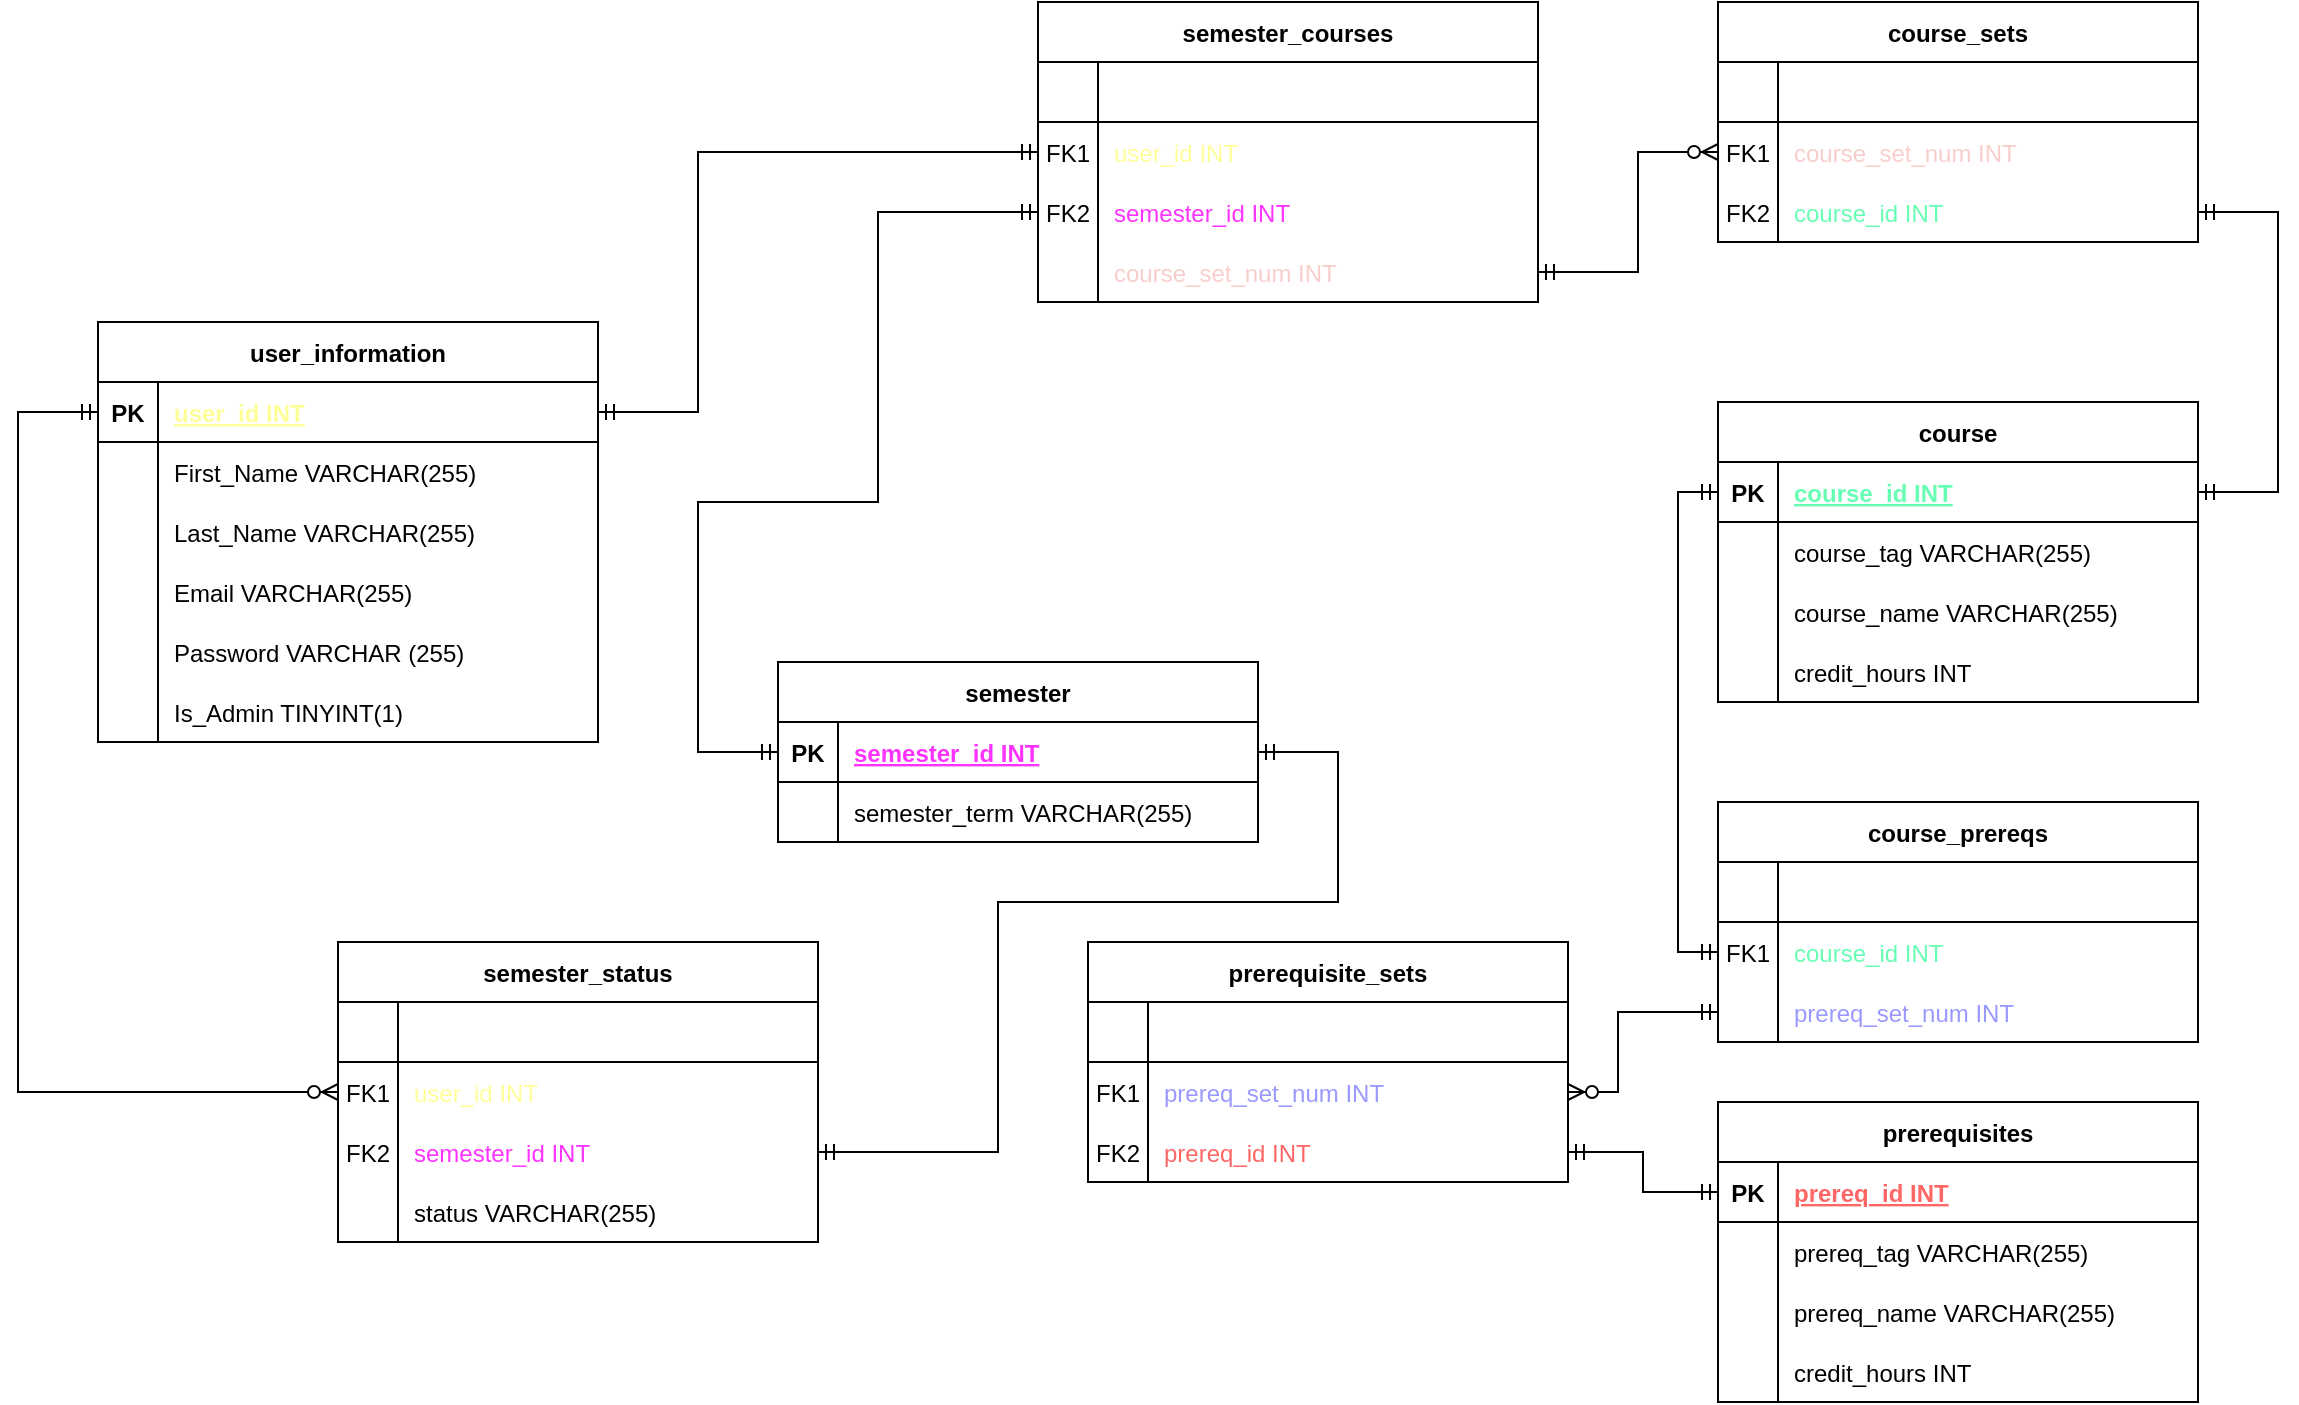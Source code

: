 <mxfile version="24.7.8">
  <diagram id="R2lEEEUBdFMjLlhIrx00" name="Page-1">
    <mxGraphModel dx="2879" dy="1174" grid="1" gridSize="10" guides="1" tooltips="1" connect="1" arrows="1" fold="1" page="1" pageScale="1" pageWidth="850" pageHeight="1100" math="0" shadow="0" extFonts="Permanent Marker^https://fonts.googleapis.com/css?family=Permanent+Marker">
      <root>
        <mxCell id="0" />
        <mxCell id="1" parent="0" />
        <mxCell id="C-vyLk0tnHw3VtMMgP7b-2" value="course" style="shape=table;startSize=30;container=1;collapsible=1;childLayout=tableLayout;fixedRows=1;rowLines=0;fontStyle=1;align=center;resizeLast=1;" parent="1" vertex="1">
          <mxGeometry x="240" y="400" width="240" height="150" as="geometry" />
        </mxCell>
        <mxCell id="C-vyLk0tnHw3VtMMgP7b-3" value="" style="shape=partialRectangle;collapsible=0;dropTarget=0;pointerEvents=0;fillColor=none;points=[[0,0.5],[1,0.5]];portConstraint=eastwest;top=0;left=0;right=0;bottom=1;" parent="C-vyLk0tnHw3VtMMgP7b-2" vertex="1">
          <mxGeometry y="30" width="240" height="30" as="geometry" />
        </mxCell>
        <mxCell id="C-vyLk0tnHw3VtMMgP7b-4" value="PK" style="shape=partialRectangle;overflow=hidden;connectable=0;fillColor=none;top=0;left=0;bottom=0;right=0;fontStyle=1;" parent="C-vyLk0tnHw3VtMMgP7b-3" vertex="1">
          <mxGeometry width="30" height="30" as="geometry">
            <mxRectangle width="30" height="30" as="alternateBounds" />
          </mxGeometry>
        </mxCell>
        <mxCell id="C-vyLk0tnHw3VtMMgP7b-5" value="course_id INT" style="shape=partialRectangle;overflow=hidden;connectable=0;fillColor=none;top=0;left=0;bottom=0;right=0;align=left;spacingLeft=6;fontStyle=5;fontColor=#66FFB3;" parent="C-vyLk0tnHw3VtMMgP7b-3" vertex="1">
          <mxGeometry x="30" width="210" height="30" as="geometry">
            <mxRectangle width="210" height="30" as="alternateBounds" />
          </mxGeometry>
        </mxCell>
        <mxCell id="C-vyLk0tnHw3VtMMgP7b-6" value="" style="shape=partialRectangle;collapsible=0;dropTarget=0;pointerEvents=0;fillColor=none;points=[[0,0.5],[1,0.5]];portConstraint=eastwest;top=0;left=0;right=0;bottom=0;" parent="C-vyLk0tnHw3VtMMgP7b-2" vertex="1">
          <mxGeometry y="60" width="240" height="30" as="geometry" />
        </mxCell>
        <mxCell id="C-vyLk0tnHw3VtMMgP7b-7" value="" style="shape=partialRectangle;overflow=hidden;connectable=0;fillColor=none;top=0;left=0;bottom=0;right=0;" parent="C-vyLk0tnHw3VtMMgP7b-6" vertex="1">
          <mxGeometry width="30" height="30" as="geometry">
            <mxRectangle width="30" height="30" as="alternateBounds" />
          </mxGeometry>
        </mxCell>
        <mxCell id="C-vyLk0tnHw3VtMMgP7b-8" value="course_tag VARCHAR(255)" style="shape=partialRectangle;overflow=hidden;connectable=0;fillColor=none;top=0;left=0;bottom=0;right=0;align=left;spacingLeft=6;" parent="C-vyLk0tnHw3VtMMgP7b-6" vertex="1">
          <mxGeometry x="30" width="210" height="30" as="geometry">
            <mxRectangle width="210" height="30" as="alternateBounds" />
          </mxGeometry>
        </mxCell>
        <mxCell id="C-vyLk0tnHw3VtMMgP7b-9" value="" style="shape=partialRectangle;collapsible=0;dropTarget=0;pointerEvents=0;fillColor=none;points=[[0,0.5],[1,0.5]];portConstraint=eastwest;top=0;left=0;right=0;bottom=0;" parent="C-vyLk0tnHw3VtMMgP7b-2" vertex="1">
          <mxGeometry y="90" width="240" height="30" as="geometry" />
        </mxCell>
        <mxCell id="C-vyLk0tnHw3VtMMgP7b-10" value="" style="shape=partialRectangle;overflow=hidden;connectable=0;fillColor=none;top=0;left=0;bottom=0;right=0;" parent="C-vyLk0tnHw3VtMMgP7b-9" vertex="1">
          <mxGeometry width="30" height="30" as="geometry">
            <mxRectangle width="30" height="30" as="alternateBounds" />
          </mxGeometry>
        </mxCell>
        <mxCell id="C-vyLk0tnHw3VtMMgP7b-11" value="course_name VARCHAR(255)" style="shape=partialRectangle;overflow=hidden;connectable=0;fillColor=none;top=0;left=0;bottom=0;right=0;align=left;spacingLeft=6;" parent="C-vyLk0tnHw3VtMMgP7b-9" vertex="1">
          <mxGeometry x="30" width="210" height="30" as="geometry">
            <mxRectangle width="210" height="30" as="alternateBounds" />
          </mxGeometry>
        </mxCell>
        <mxCell id="LNwWRmH0OqdsKCqxyUNV-13" style="shape=partialRectangle;collapsible=0;dropTarget=0;pointerEvents=0;fillColor=none;points=[[0,0.5],[1,0.5]];portConstraint=eastwest;top=0;left=0;right=0;bottom=0;" vertex="1" parent="C-vyLk0tnHw3VtMMgP7b-2">
          <mxGeometry y="120" width="240" height="30" as="geometry" />
        </mxCell>
        <mxCell id="LNwWRmH0OqdsKCqxyUNV-14" style="shape=partialRectangle;overflow=hidden;connectable=0;fillColor=none;top=0;left=0;bottom=0;right=0;" vertex="1" parent="LNwWRmH0OqdsKCqxyUNV-13">
          <mxGeometry width="30" height="30" as="geometry">
            <mxRectangle width="30" height="30" as="alternateBounds" />
          </mxGeometry>
        </mxCell>
        <mxCell id="LNwWRmH0OqdsKCqxyUNV-15" value="credit_hours INT" style="shape=partialRectangle;overflow=hidden;connectable=0;fillColor=none;top=0;left=0;bottom=0;right=0;align=left;spacingLeft=6;" vertex="1" parent="LNwWRmH0OqdsKCqxyUNV-13">
          <mxGeometry x="30" width="210" height="30" as="geometry">
            <mxRectangle width="210" height="30" as="alternateBounds" />
          </mxGeometry>
        </mxCell>
        <mxCell id="C-vyLk0tnHw3VtMMgP7b-13" value="course_prereqs" style="shape=table;startSize=30;container=1;collapsible=1;childLayout=tableLayout;fixedRows=1;rowLines=0;fontStyle=1;align=center;resizeLast=1;" parent="1" vertex="1">
          <mxGeometry x="240" y="600" width="240" height="120" as="geometry">
            <mxRectangle x="600" y="692" width="120" height="30" as="alternateBounds" />
          </mxGeometry>
        </mxCell>
        <mxCell id="C-vyLk0tnHw3VtMMgP7b-14" value="" style="shape=partialRectangle;collapsible=0;dropTarget=0;pointerEvents=0;fillColor=none;points=[[0,0.5],[1,0.5]];portConstraint=eastwest;top=0;left=0;right=0;bottom=1;" parent="C-vyLk0tnHw3VtMMgP7b-13" vertex="1">
          <mxGeometry y="30" width="240" height="30" as="geometry" />
        </mxCell>
        <mxCell id="C-vyLk0tnHw3VtMMgP7b-15" value="" style="shape=partialRectangle;overflow=hidden;connectable=0;fillColor=none;top=0;left=0;bottom=0;right=0;fontStyle=1;" parent="C-vyLk0tnHw3VtMMgP7b-14" vertex="1">
          <mxGeometry width="30" height="30" as="geometry">
            <mxRectangle width="30" height="30" as="alternateBounds" />
          </mxGeometry>
        </mxCell>
        <mxCell id="C-vyLk0tnHw3VtMMgP7b-16" value="" style="shape=partialRectangle;overflow=hidden;connectable=0;fillColor=none;top=0;left=0;bottom=0;right=0;align=left;spacingLeft=6;fontStyle=5;fontColor=#66FFB3;" parent="C-vyLk0tnHw3VtMMgP7b-14" vertex="1">
          <mxGeometry x="30" width="210" height="30" as="geometry">
            <mxRectangle width="210" height="30" as="alternateBounds" />
          </mxGeometry>
        </mxCell>
        <mxCell id="LNwWRmH0OqdsKCqxyUNV-84" style="shape=partialRectangle;collapsible=0;dropTarget=0;pointerEvents=0;fillColor=none;points=[[0,0.5],[1,0.5]];portConstraint=eastwest;top=0;left=0;right=0;bottom=0;" vertex="1" parent="C-vyLk0tnHw3VtMMgP7b-13">
          <mxGeometry y="60" width="240" height="30" as="geometry" />
        </mxCell>
        <mxCell id="LNwWRmH0OqdsKCqxyUNV-85" value="FK1" style="shape=partialRectangle;overflow=hidden;connectable=0;fillColor=none;top=0;left=0;bottom=0;right=0;" vertex="1" parent="LNwWRmH0OqdsKCqxyUNV-84">
          <mxGeometry width="30" height="30" as="geometry">
            <mxRectangle width="30" height="30" as="alternateBounds" />
          </mxGeometry>
        </mxCell>
        <mxCell id="LNwWRmH0OqdsKCqxyUNV-86" value="course_id INT" style="shape=partialRectangle;overflow=hidden;connectable=0;fillColor=none;top=0;left=0;bottom=0;right=0;align=left;spacingLeft=6;fontColor=#66FFB3;" vertex="1" parent="LNwWRmH0OqdsKCqxyUNV-84">
          <mxGeometry x="30" width="210" height="30" as="geometry">
            <mxRectangle width="210" height="30" as="alternateBounds" />
          </mxGeometry>
        </mxCell>
        <mxCell id="C-vyLk0tnHw3VtMMgP7b-17" value="" style="shape=partialRectangle;collapsible=0;dropTarget=0;pointerEvents=0;fillColor=none;points=[[0,0.5],[1,0.5]];portConstraint=eastwest;top=0;left=0;right=0;bottom=0;" parent="C-vyLk0tnHw3VtMMgP7b-13" vertex="1">
          <mxGeometry y="90" width="240" height="30" as="geometry" />
        </mxCell>
        <mxCell id="C-vyLk0tnHw3VtMMgP7b-18" value="" style="shape=partialRectangle;overflow=hidden;connectable=0;fillColor=none;top=0;left=0;bottom=0;right=0;" parent="C-vyLk0tnHw3VtMMgP7b-17" vertex="1">
          <mxGeometry width="30" height="30" as="geometry">
            <mxRectangle width="30" height="30" as="alternateBounds" />
          </mxGeometry>
        </mxCell>
        <mxCell id="C-vyLk0tnHw3VtMMgP7b-19" value="prereq_set_num INT" style="shape=partialRectangle;overflow=hidden;connectable=0;fillColor=none;top=0;left=0;bottom=0;right=0;align=left;spacingLeft=6;fontColor=#9999FF;" parent="C-vyLk0tnHw3VtMMgP7b-17" vertex="1">
          <mxGeometry x="30" width="210" height="30" as="geometry">
            <mxRectangle width="210" height="30" as="alternateBounds" />
          </mxGeometry>
        </mxCell>
        <mxCell id="C-vyLk0tnHw3VtMMgP7b-23" value="user_information" style="shape=table;startSize=30;container=1;collapsible=1;childLayout=tableLayout;fixedRows=1;rowLines=0;fontStyle=1;align=center;resizeLast=1;" parent="1" vertex="1">
          <mxGeometry x="-570" y="360" width="250" height="210" as="geometry" />
        </mxCell>
        <mxCell id="C-vyLk0tnHw3VtMMgP7b-24" value="" style="shape=partialRectangle;collapsible=0;dropTarget=0;pointerEvents=0;fillColor=none;points=[[0,0.5],[1,0.5]];portConstraint=eastwest;top=0;left=0;right=0;bottom=1;" parent="C-vyLk0tnHw3VtMMgP7b-23" vertex="1">
          <mxGeometry y="30" width="250" height="30" as="geometry" />
        </mxCell>
        <mxCell id="C-vyLk0tnHw3VtMMgP7b-25" value="PK" style="shape=partialRectangle;overflow=hidden;connectable=0;fillColor=none;top=0;left=0;bottom=0;right=0;fontStyle=1;" parent="C-vyLk0tnHw3VtMMgP7b-24" vertex="1">
          <mxGeometry width="30" height="30" as="geometry">
            <mxRectangle width="30" height="30" as="alternateBounds" />
          </mxGeometry>
        </mxCell>
        <mxCell id="C-vyLk0tnHw3VtMMgP7b-26" value="user_id INT" style="shape=partialRectangle;overflow=hidden;connectable=0;fillColor=none;top=0;left=0;bottom=0;right=0;align=left;spacingLeft=6;fontStyle=5;fontColor=#FFFF99;" parent="C-vyLk0tnHw3VtMMgP7b-24" vertex="1">
          <mxGeometry x="30" width="220" height="30" as="geometry">
            <mxRectangle width="220" height="30" as="alternateBounds" />
          </mxGeometry>
        </mxCell>
        <mxCell id="C-vyLk0tnHw3VtMMgP7b-27" value="" style="shape=partialRectangle;collapsible=0;dropTarget=0;pointerEvents=0;fillColor=none;points=[[0,0.5],[1,0.5]];portConstraint=eastwest;top=0;left=0;right=0;bottom=0;" parent="C-vyLk0tnHw3VtMMgP7b-23" vertex="1">
          <mxGeometry y="60" width="250" height="30" as="geometry" />
        </mxCell>
        <mxCell id="C-vyLk0tnHw3VtMMgP7b-28" value="" style="shape=partialRectangle;overflow=hidden;connectable=0;fillColor=none;top=0;left=0;bottom=0;right=0;" parent="C-vyLk0tnHw3VtMMgP7b-27" vertex="1">
          <mxGeometry width="30" height="30" as="geometry">
            <mxRectangle width="30" height="30" as="alternateBounds" />
          </mxGeometry>
        </mxCell>
        <mxCell id="C-vyLk0tnHw3VtMMgP7b-29" value="First_Name VARCHAR(255)" style="shape=partialRectangle;overflow=hidden;connectable=0;fillColor=none;top=0;left=0;bottom=0;right=0;align=left;spacingLeft=6;" parent="C-vyLk0tnHw3VtMMgP7b-27" vertex="1">
          <mxGeometry x="30" width="220" height="30" as="geometry">
            <mxRectangle width="220" height="30" as="alternateBounds" />
          </mxGeometry>
        </mxCell>
        <mxCell id="LNwWRmH0OqdsKCqxyUNV-10" style="shape=partialRectangle;collapsible=0;dropTarget=0;pointerEvents=0;fillColor=none;points=[[0,0.5],[1,0.5]];portConstraint=eastwest;top=0;left=0;right=0;bottom=0;" vertex="1" parent="C-vyLk0tnHw3VtMMgP7b-23">
          <mxGeometry y="90" width="250" height="30" as="geometry" />
        </mxCell>
        <mxCell id="LNwWRmH0OqdsKCqxyUNV-11" style="shape=partialRectangle;overflow=hidden;connectable=0;fillColor=none;top=0;left=0;bottom=0;right=0;" vertex="1" parent="LNwWRmH0OqdsKCqxyUNV-10">
          <mxGeometry width="30" height="30" as="geometry">
            <mxRectangle width="30" height="30" as="alternateBounds" />
          </mxGeometry>
        </mxCell>
        <mxCell id="LNwWRmH0OqdsKCqxyUNV-12" value="Last_Name VARCHAR(255)" style="shape=partialRectangle;overflow=hidden;connectable=0;fillColor=none;top=0;left=0;bottom=0;right=0;align=left;spacingLeft=6;" vertex="1" parent="LNwWRmH0OqdsKCqxyUNV-10">
          <mxGeometry x="30" width="220" height="30" as="geometry">
            <mxRectangle width="220" height="30" as="alternateBounds" />
          </mxGeometry>
        </mxCell>
        <mxCell id="LNwWRmH0OqdsKCqxyUNV-7" style="shape=partialRectangle;collapsible=0;dropTarget=0;pointerEvents=0;fillColor=none;points=[[0,0.5],[1,0.5]];portConstraint=eastwest;top=0;left=0;right=0;bottom=0;" vertex="1" parent="C-vyLk0tnHw3VtMMgP7b-23">
          <mxGeometry y="120" width="250" height="30" as="geometry" />
        </mxCell>
        <mxCell id="LNwWRmH0OqdsKCqxyUNV-8" style="shape=partialRectangle;overflow=hidden;connectable=0;fillColor=none;top=0;left=0;bottom=0;right=0;" vertex="1" parent="LNwWRmH0OqdsKCqxyUNV-7">
          <mxGeometry width="30" height="30" as="geometry">
            <mxRectangle width="30" height="30" as="alternateBounds" />
          </mxGeometry>
        </mxCell>
        <mxCell id="LNwWRmH0OqdsKCqxyUNV-9" value="Email VARCHAR(255)" style="shape=partialRectangle;overflow=hidden;connectable=0;fillColor=none;top=0;left=0;bottom=0;right=0;align=left;spacingLeft=6;" vertex="1" parent="LNwWRmH0OqdsKCqxyUNV-7">
          <mxGeometry x="30" width="220" height="30" as="geometry">
            <mxRectangle width="220" height="30" as="alternateBounds" />
          </mxGeometry>
        </mxCell>
        <mxCell id="LNwWRmH0OqdsKCqxyUNV-4" style="shape=partialRectangle;collapsible=0;dropTarget=0;pointerEvents=0;fillColor=none;points=[[0,0.5],[1,0.5]];portConstraint=eastwest;top=0;left=0;right=0;bottom=0;" vertex="1" parent="C-vyLk0tnHw3VtMMgP7b-23">
          <mxGeometry y="150" width="250" height="30" as="geometry" />
        </mxCell>
        <mxCell id="LNwWRmH0OqdsKCqxyUNV-5" style="shape=partialRectangle;overflow=hidden;connectable=0;fillColor=none;top=0;left=0;bottom=0;right=0;" vertex="1" parent="LNwWRmH0OqdsKCqxyUNV-4">
          <mxGeometry width="30" height="30" as="geometry">
            <mxRectangle width="30" height="30" as="alternateBounds" />
          </mxGeometry>
        </mxCell>
        <mxCell id="LNwWRmH0OqdsKCqxyUNV-6" value="Password VARCHAR (255)" style="shape=partialRectangle;overflow=hidden;connectable=0;fillColor=none;top=0;left=0;bottom=0;right=0;align=left;spacingLeft=6;" vertex="1" parent="LNwWRmH0OqdsKCqxyUNV-4">
          <mxGeometry x="30" width="220" height="30" as="geometry">
            <mxRectangle width="220" height="30" as="alternateBounds" />
          </mxGeometry>
        </mxCell>
        <mxCell id="LNwWRmH0OqdsKCqxyUNV-1" style="shape=partialRectangle;collapsible=0;dropTarget=0;pointerEvents=0;fillColor=none;points=[[0,0.5],[1,0.5]];portConstraint=eastwest;top=0;left=0;right=0;bottom=0;" vertex="1" parent="C-vyLk0tnHw3VtMMgP7b-23">
          <mxGeometry y="180" width="250" height="30" as="geometry" />
        </mxCell>
        <mxCell id="LNwWRmH0OqdsKCqxyUNV-2" style="shape=partialRectangle;overflow=hidden;connectable=0;fillColor=none;top=0;left=0;bottom=0;right=0;" vertex="1" parent="LNwWRmH0OqdsKCqxyUNV-1">
          <mxGeometry width="30" height="30" as="geometry">
            <mxRectangle width="30" height="30" as="alternateBounds" />
          </mxGeometry>
        </mxCell>
        <mxCell id="LNwWRmH0OqdsKCqxyUNV-3" value="Is_Admin TINYINT(1)" style="shape=partialRectangle;overflow=hidden;connectable=0;fillColor=none;top=0;left=0;bottom=0;right=0;align=left;spacingLeft=6;" vertex="1" parent="LNwWRmH0OqdsKCqxyUNV-1">
          <mxGeometry x="30" width="220" height="30" as="geometry">
            <mxRectangle width="220" height="30" as="alternateBounds" />
          </mxGeometry>
        </mxCell>
        <mxCell id="LNwWRmH0OqdsKCqxyUNV-17" value="prerequisites" style="shape=table;startSize=30;container=1;collapsible=1;childLayout=tableLayout;fixedRows=1;rowLines=0;fontStyle=1;align=center;resizeLast=1;" vertex="1" parent="1">
          <mxGeometry x="240" y="750" width="240" height="150" as="geometry" />
        </mxCell>
        <mxCell id="LNwWRmH0OqdsKCqxyUNV-18" value="" style="shape=partialRectangle;collapsible=0;dropTarget=0;pointerEvents=0;fillColor=none;points=[[0,0.5],[1,0.5]];portConstraint=eastwest;top=0;left=0;right=0;bottom=1;" vertex="1" parent="LNwWRmH0OqdsKCqxyUNV-17">
          <mxGeometry y="30" width="240" height="30" as="geometry" />
        </mxCell>
        <mxCell id="LNwWRmH0OqdsKCqxyUNV-19" value="PK" style="shape=partialRectangle;overflow=hidden;connectable=0;fillColor=none;top=0;left=0;bottom=0;right=0;fontStyle=1;" vertex="1" parent="LNwWRmH0OqdsKCqxyUNV-18">
          <mxGeometry width="30" height="30" as="geometry">
            <mxRectangle width="30" height="30" as="alternateBounds" />
          </mxGeometry>
        </mxCell>
        <mxCell id="LNwWRmH0OqdsKCqxyUNV-20" value="prereq_id INT" style="shape=partialRectangle;overflow=hidden;connectable=0;fillColor=none;top=0;left=0;bottom=0;right=0;align=left;spacingLeft=6;fontStyle=5;fontColor=#FF6666;" vertex="1" parent="LNwWRmH0OqdsKCqxyUNV-18">
          <mxGeometry x="30" width="210" height="30" as="geometry">
            <mxRectangle width="210" height="30" as="alternateBounds" />
          </mxGeometry>
        </mxCell>
        <mxCell id="LNwWRmH0OqdsKCqxyUNV-21" value="" style="shape=partialRectangle;collapsible=0;dropTarget=0;pointerEvents=0;fillColor=none;points=[[0,0.5],[1,0.5]];portConstraint=eastwest;top=0;left=0;right=0;bottom=0;" vertex="1" parent="LNwWRmH0OqdsKCqxyUNV-17">
          <mxGeometry y="60" width="240" height="30" as="geometry" />
        </mxCell>
        <mxCell id="LNwWRmH0OqdsKCqxyUNV-22" value="" style="shape=partialRectangle;overflow=hidden;connectable=0;fillColor=none;top=0;left=0;bottom=0;right=0;" vertex="1" parent="LNwWRmH0OqdsKCqxyUNV-21">
          <mxGeometry width="30" height="30" as="geometry">
            <mxRectangle width="30" height="30" as="alternateBounds" />
          </mxGeometry>
        </mxCell>
        <mxCell id="LNwWRmH0OqdsKCqxyUNV-23" value="prereq_tag VARCHAR(255)" style="shape=partialRectangle;overflow=hidden;connectable=0;fillColor=none;top=0;left=0;bottom=0;right=0;align=left;spacingLeft=6;" vertex="1" parent="LNwWRmH0OqdsKCqxyUNV-21">
          <mxGeometry x="30" width="210" height="30" as="geometry">
            <mxRectangle width="210" height="30" as="alternateBounds" />
          </mxGeometry>
        </mxCell>
        <mxCell id="LNwWRmH0OqdsKCqxyUNV-25" style="shape=partialRectangle;collapsible=0;dropTarget=0;pointerEvents=0;fillColor=none;points=[[0,0.5],[1,0.5]];portConstraint=eastwest;top=0;left=0;right=0;bottom=0;" vertex="1" parent="LNwWRmH0OqdsKCqxyUNV-17">
          <mxGeometry y="90" width="240" height="30" as="geometry" />
        </mxCell>
        <mxCell id="LNwWRmH0OqdsKCqxyUNV-26" style="shape=partialRectangle;overflow=hidden;connectable=0;fillColor=none;top=0;left=0;bottom=0;right=0;" vertex="1" parent="LNwWRmH0OqdsKCqxyUNV-25">
          <mxGeometry width="30" height="30" as="geometry">
            <mxRectangle width="30" height="30" as="alternateBounds" />
          </mxGeometry>
        </mxCell>
        <mxCell id="LNwWRmH0OqdsKCqxyUNV-27" value="prereq_name VARCHAR(255)" style="shape=partialRectangle;overflow=hidden;connectable=0;fillColor=none;top=0;left=0;bottom=0;right=0;align=left;spacingLeft=6;" vertex="1" parent="LNwWRmH0OqdsKCqxyUNV-25">
          <mxGeometry x="30" width="210" height="30" as="geometry">
            <mxRectangle width="210" height="30" as="alternateBounds" />
          </mxGeometry>
        </mxCell>
        <mxCell id="LNwWRmH0OqdsKCqxyUNV-28" style="shape=partialRectangle;collapsible=0;dropTarget=0;pointerEvents=0;fillColor=none;points=[[0,0.5],[1,0.5]];portConstraint=eastwest;top=0;left=0;right=0;bottom=0;" vertex="1" parent="LNwWRmH0OqdsKCqxyUNV-17">
          <mxGeometry y="120" width="240" height="30" as="geometry" />
        </mxCell>
        <mxCell id="LNwWRmH0OqdsKCqxyUNV-29" style="shape=partialRectangle;overflow=hidden;connectable=0;fillColor=none;top=0;left=0;bottom=0;right=0;" vertex="1" parent="LNwWRmH0OqdsKCqxyUNV-28">
          <mxGeometry width="30" height="30" as="geometry">
            <mxRectangle width="30" height="30" as="alternateBounds" />
          </mxGeometry>
        </mxCell>
        <mxCell id="LNwWRmH0OqdsKCqxyUNV-30" value="credit_hours INT" style="shape=partialRectangle;overflow=hidden;connectable=0;fillColor=none;top=0;left=0;bottom=0;right=0;align=left;spacingLeft=6;" vertex="1" parent="LNwWRmH0OqdsKCqxyUNV-28">
          <mxGeometry x="30" width="210" height="30" as="geometry">
            <mxRectangle width="210" height="30" as="alternateBounds" />
          </mxGeometry>
        </mxCell>
        <mxCell id="LNwWRmH0OqdsKCqxyUNV-31" value="prerequisite_sets" style="shape=table;startSize=30;container=1;collapsible=1;childLayout=tableLayout;fixedRows=1;rowLines=0;fontStyle=1;align=center;resizeLast=1;" vertex="1" parent="1">
          <mxGeometry x="-75" y="670" width="240" height="120" as="geometry" />
        </mxCell>
        <mxCell id="LNwWRmH0OqdsKCqxyUNV-32" value="" style="shape=partialRectangle;collapsible=0;dropTarget=0;pointerEvents=0;fillColor=none;points=[[0,0.5],[1,0.5]];portConstraint=eastwest;top=0;left=0;right=0;bottom=1;" vertex="1" parent="LNwWRmH0OqdsKCqxyUNV-31">
          <mxGeometry y="30" width="240" height="30" as="geometry" />
        </mxCell>
        <mxCell id="LNwWRmH0OqdsKCqxyUNV-33" value="" style="shape=partialRectangle;overflow=hidden;connectable=0;fillColor=none;top=0;left=0;bottom=0;right=0;fontStyle=1;" vertex="1" parent="LNwWRmH0OqdsKCqxyUNV-32">
          <mxGeometry width="30" height="30" as="geometry">
            <mxRectangle width="30" height="30" as="alternateBounds" />
          </mxGeometry>
        </mxCell>
        <mxCell id="LNwWRmH0OqdsKCqxyUNV-34" value="" style="shape=partialRectangle;overflow=hidden;connectable=0;fillColor=none;top=0;left=0;bottom=0;right=0;align=left;spacingLeft=6;fontStyle=5;fontColor=#9999FF;" vertex="1" parent="LNwWRmH0OqdsKCqxyUNV-32">
          <mxGeometry x="30" width="210" height="30" as="geometry">
            <mxRectangle width="210" height="30" as="alternateBounds" />
          </mxGeometry>
        </mxCell>
        <mxCell id="LNwWRmH0OqdsKCqxyUNV-87" style="shape=partialRectangle;collapsible=0;dropTarget=0;pointerEvents=0;fillColor=none;points=[[0,0.5],[1,0.5]];portConstraint=eastwest;top=0;left=0;right=0;bottom=0;" vertex="1" parent="LNwWRmH0OqdsKCqxyUNV-31">
          <mxGeometry y="60" width="240" height="30" as="geometry" />
        </mxCell>
        <mxCell id="LNwWRmH0OqdsKCqxyUNV-88" value="FK1" style="shape=partialRectangle;overflow=hidden;connectable=0;fillColor=none;top=0;left=0;bottom=0;right=0;" vertex="1" parent="LNwWRmH0OqdsKCqxyUNV-87">
          <mxGeometry width="30" height="30" as="geometry">
            <mxRectangle width="30" height="30" as="alternateBounds" />
          </mxGeometry>
        </mxCell>
        <mxCell id="LNwWRmH0OqdsKCqxyUNV-89" value="prereq_set_num INT" style="shape=partialRectangle;overflow=hidden;connectable=0;fillColor=none;top=0;left=0;bottom=0;right=0;align=left;spacingLeft=6;fontColor=#9999FF;" vertex="1" parent="LNwWRmH0OqdsKCqxyUNV-87">
          <mxGeometry x="30" width="210" height="30" as="geometry">
            <mxRectangle width="210" height="30" as="alternateBounds" />
          </mxGeometry>
        </mxCell>
        <mxCell id="LNwWRmH0OqdsKCqxyUNV-35" value="" style="shape=partialRectangle;collapsible=0;dropTarget=0;pointerEvents=0;fillColor=none;points=[[0,0.5],[1,0.5]];portConstraint=eastwest;top=0;left=0;right=0;bottom=0;" vertex="1" parent="LNwWRmH0OqdsKCqxyUNV-31">
          <mxGeometry y="90" width="240" height="30" as="geometry" />
        </mxCell>
        <mxCell id="LNwWRmH0OqdsKCqxyUNV-36" value="FK2" style="shape=partialRectangle;overflow=hidden;connectable=0;fillColor=none;top=0;left=0;bottom=0;right=0;" vertex="1" parent="LNwWRmH0OqdsKCqxyUNV-35">
          <mxGeometry width="30" height="30" as="geometry">
            <mxRectangle width="30" height="30" as="alternateBounds" />
          </mxGeometry>
        </mxCell>
        <mxCell id="LNwWRmH0OqdsKCqxyUNV-37" value="prereq_id INT" style="shape=partialRectangle;overflow=hidden;connectable=0;fillColor=none;top=0;left=0;bottom=0;right=0;align=left;spacingLeft=6;fontColor=#FF6666;" vertex="1" parent="LNwWRmH0OqdsKCqxyUNV-35">
          <mxGeometry x="30" width="210" height="30" as="geometry">
            <mxRectangle width="210" height="30" as="alternateBounds" />
          </mxGeometry>
        </mxCell>
        <mxCell id="LNwWRmH0OqdsKCqxyUNV-40" value="" style="edgeStyle=orthogonalEdgeStyle;fontSize=12;html=1;endArrow=ERmandOne;startArrow=ERmandOne;rounded=0;entryX=0;entryY=0.5;entryDx=0;entryDy=0;exitX=1;exitY=0.5;exitDx=0;exitDy=0;" edge="1" parent="1" source="LNwWRmH0OqdsKCqxyUNV-35" target="LNwWRmH0OqdsKCqxyUNV-18">
          <mxGeometry width="100" height="100" relative="1" as="geometry">
            <mxPoint x="800" y="562" as="sourcePoint" />
            <mxPoint x="900" y="462" as="targetPoint" />
          </mxGeometry>
        </mxCell>
        <mxCell id="LNwWRmH0OqdsKCqxyUNV-46" value="" style="edgeStyle=orthogonalEdgeStyle;fontSize=12;html=1;endArrow=ERzeroToMany;startArrow=ERmandOne;rounded=0;exitX=0;exitY=0.5;exitDx=0;exitDy=0;entryX=1;entryY=0.5;entryDx=0;entryDy=0;" edge="1" parent="1" source="C-vyLk0tnHw3VtMMgP7b-17" target="LNwWRmH0OqdsKCqxyUNV-87">
          <mxGeometry width="100" height="100" relative="1" as="geometry">
            <mxPoint x="80.03" y="562.0" as="sourcePoint" />
            <mxPoint x="-230" y="712" as="targetPoint" />
            <Array as="points">
              <mxPoint x="190" y="705" />
              <mxPoint x="190" y="745" />
            </Array>
          </mxGeometry>
        </mxCell>
        <mxCell id="LNwWRmH0OqdsKCqxyUNV-47" value="semester" style="shape=table;startSize=30;container=1;collapsible=1;childLayout=tableLayout;fixedRows=1;rowLines=0;fontStyle=1;align=center;resizeLast=1;" vertex="1" parent="1">
          <mxGeometry x="-230" y="530" width="240" height="90" as="geometry" />
        </mxCell>
        <mxCell id="LNwWRmH0OqdsKCqxyUNV-48" value="" style="shape=partialRectangle;collapsible=0;dropTarget=0;pointerEvents=0;fillColor=none;points=[[0,0.5],[1,0.5]];portConstraint=eastwest;top=0;left=0;right=0;bottom=1;" vertex="1" parent="LNwWRmH0OqdsKCqxyUNV-47">
          <mxGeometry y="30" width="240" height="30" as="geometry" />
        </mxCell>
        <mxCell id="LNwWRmH0OqdsKCqxyUNV-49" value="PK" style="shape=partialRectangle;overflow=hidden;connectable=0;fillColor=none;top=0;left=0;bottom=0;right=0;fontStyle=1;" vertex="1" parent="LNwWRmH0OqdsKCqxyUNV-48">
          <mxGeometry width="30" height="30" as="geometry">
            <mxRectangle width="30" height="30" as="alternateBounds" />
          </mxGeometry>
        </mxCell>
        <mxCell id="LNwWRmH0OqdsKCqxyUNV-50" value="semester_id INT" style="shape=partialRectangle;overflow=hidden;connectable=0;fillColor=none;top=0;left=0;bottom=0;right=0;align=left;spacingLeft=6;fontStyle=5;fontColor=#FF33FF;" vertex="1" parent="LNwWRmH0OqdsKCqxyUNV-48">
          <mxGeometry x="30" width="210" height="30" as="geometry">
            <mxRectangle width="210" height="30" as="alternateBounds" />
          </mxGeometry>
        </mxCell>
        <mxCell id="LNwWRmH0OqdsKCqxyUNV-51" value="" style="shape=partialRectangle;collapsible=0;dropTarget=0;pointerEvents=0;fillColor=none;points=[[0,0.5],[1,0.5]];portConstraint=eastwest;top=0;left=0;right=0;bottom=0;" vertex="1" parent="LNwWRmH0OqdsKCqxyUNV-47">
          <mxGeometry y="60" width="240" height="30" as="geometry" />
        </mxCell>
        <mxCell id="LNwWRmH0OqdsKCqxyUNV-52" value="" style="shape=partialRectangle;overflow=hidden;connectable=0;fillColor=none;top=0;left=0;bottom=0;right=0;" vertex="1" parent="LNwWRmH0OqdsKCqxyUNV-51">
          <mxGeometry width="30" height="30" as="geometry">
            <mxRectangle width="30" height="30" as="alternateBounds" />
          </mxGeometry>
        </mxCell>
        <mxCell id="LNwWRmH0OqdsKCqxyUNV-53" value="semester_term VARCHAR(255)" style="shape=partialRectangle;overflow=hidden;connectable=0;fillColor=none;top=0;left=0;bottom=0;right=0;align=left;spacingLeft=6;" vertex="1" parent="LNwWRmH0OqdsKCqxyUNV-51">
          <mxGeometry x="30" width="210" height="30" as="geometry">
            <mxRectangle width="210" height="30" as="alternateBounds" />
          </mxGeometry>
        </mxCell>
        <mxCell id="LNwWRmH0OqdsKCqxyUNV-60" value="semester_status" style="shape=table;startSize=30;container=1;collapsible=1;childLayout=tableLayout;fixedRows=1;rowLines=0;fontStyle=1;align=center;resizeLast=1;" vertex="1" parent="1">
          <mxGeometry x="-450" y="670" width="240" height="150" as="geometry" />
        </mxCell>
        <mxCell id="LNwWRmH0OqdsKCqxyUNV-61" value="" style="shape=partialRectangle;collapsible=0;dropTarget=0;pointerEvents=0;fillColor=none;points=[[0,0.5],[1,0.5]];portConstraint=eastwest;top=0;left=0;right=0;bottom=1;" vertex="1" parent="LNwWRmH0OqdsKCqxyUNV-60">
          <mxGeometry y="30" width="240" height="30" as="geometry" />
        </mxCell>
        <mxCell id="LNwWRmH0OqdsKCqxyUNV-62" value="" style="shape=partialRectangle;overflow=hidden;connectable=0;fillColor=none;top=0;left=0;bottom=0;right=0;fontStyle=1;" vertex="1" parent="LNwWRmH0OqdsKCqxyUNV-61">
          <mxGeometry width="30" height="30" as="geometry">
            <mxRectangle width="30" height="30" as="alternateBounds" />
          </mxGeometry>
        </mxCell>
        <mxCell id="LNwWRmH0OqdsKCqxyUNV-63" value="" style="shape=partialRectangle;overflow=hidden;connectable=0;fillColor=none;top=0;left=0;bottom=0;right=0;align=left;spacingLeft=6;fontStyle=5;fontColor=#FF33FF;" vertex="1" parent="LNwWRmH0OqdsKCqxyUNV-61">
          <mxGeometry x="30" width="210" height="30" as="geometry">
            <mxRectangle width="210" height="30" as="alternateBounds" />
          </mxGeometry>
        </mxCell>
        <mxCell id="LNwWRmH0OqdsKCqxyUNV-81" style="shape=partialRectangle;collapsible=0;dropTarget=0;pointerEvents=0;fillColor=none;points=[[0,0.5],[1,0.5]];portConstraint=eastwest;top=0;left=0;right=0;bottom=0;" vertex="1" parent="LNwWRmH0OqdsKCqxyUNV-60">
          <mxGeometry y="60" width="240" height="30" as="geometry" />
        </mxCell>
        <mxCell id="LNwWRmH0OqdsKCqxyUNV-82" value="FK1" style="shape=partialRectangle;overflow=hidden;connectable=0;fillColor=none;top=0;left=0;bottom=0;right=0;" vertex="1" parent="LNwWRmH0OqdsKCqxyUNV-81">
          <mxGeometry width="30" height="30" as="geometry">
            <mxRectangle width="30" height="30" as="alternateBounds" />
          </mxGeometry>
        </mxCell>
        <mxCell id="LNwWRmH0OqdsKCqxyUNV-83" value="user_id INT" style="shape=partialRectangle;overflow=hidden;connectable=0;fillColor=none;top=0;left=0;bottom=0;right=0;align=left;spacingLeft=6;fontColor=#FFFF99;" vertex="1" parent="LNwWRmH0OqdsKCqxyUNV-81">
          <mxGeometry x="30" width="210" height="30" as="geometry">
            <mxRectangle width="210" height="30" as="alternateBounds" />
          </mxGeometry>
        </mxCell>
        <mxCell id="LNwWRmH0OqdsKCqxyUNV-64" value="" style="shape=partialRectangle;collapsible=0;dropTarget=0;pointerEvents=0;fillColor=none;points=[[0,0.5],[1,0.5]];portConstraint=eastwest;top=0;left=0;right=0;bottom=0;" vertex="1" parent="LNwWRmH0OqdsKCqxyUNV-60">
          <mxGeometry y="90" width="240" height="30" as="geometry" />
        </mxCell>
        <mxCell id="LNwWRmH0OqdsKCqxyUNV-65" value="FK2" style="shape=partialRectangle;overflow=hidden;connectable=0;fillColor=none;top=0;left=0;bottom=0;right=0;" vertex="1" parent="LNwWRmH0OqdsKCqxyUNV-64">
          <mxGeometry width="30" height="30" as="geometry">
            <mxRectangle width="30" height="30" as="alternateBounds" />
          </mxGeometry>
        </mxCell>
        <mxCell id="LNwWRmH0OqdsKCqxyUNV-66" value="semester_id INT" style="shape=partialRectangle;overflow=hidden;connectable=0;fillColor=none;top=0;left=0;bottom=0;right=0;align=left;spacingLeft=6;fontColor=#FF33FF;" vertex="1" parent="LNwWRmH0OqdsKCqxyUNV-64">
          <mxGeometry x="30" width="210" height="30" as="geometry">
            <mxRectangle width="210" height="30" as="alternateBounds" />
          </mxGeometry>
        </mxCell>
        <mxCell id="LNwWRmH0OqdsKCqxyUNV-67" style="shape=partialRectangle;collapsible=0;dropTarget=0;pointerEvents=0;fillColor=none;points=[[0,0.5],[1,0.5]];portConstraint=eastwest;top=0;left=0;right=0;bottom=0;" vertex="1" parent="LNwWRmH0OqdsKCqxyUNV-60">
          <mxGeometry y="120" width="240" height="30" as="geometry" />
        </mxCell>
        <mxCell id="LNwWRmH0OqdsKCqxyUNV-68" style="shape=partialRectangle;overflow=hidden;connectable=0;fillColor=none;top=0;left=0;bottom=0;right=0;" vertex="1" parent="LNwWRmH0OqdsKCqxyUNV-67">
          <mxGeometry width="30" height="30" as="geometry">
            <mxRectangle width="30" height="30" as="alternateBounds" />
          </mxGeometry>
        </mxCell>
        <mxCell id="LNwWRmH0OqdsKCqxyUNV-69" value="status VARCHAR(255)" style="shape=partialRectangle;overflow=hidden;connectable=0;fillColor=none;top=0;left=0;bottom=0;right=0;align=left;spacingLeft=6;" vertex="1" parent="LNwWRmH0OqdsKCqxyUNV-67">
          <mxGeometry x="30" width="210" height="30" as="geometry">
            <mxRectangle width="210" height="30" as="alternateBounds" />
          </mxGeometry>
        </mxCell>
        <mxCell id="LNwWRmH0OqdsKCqxyUNV-101" value="" style="edgeStyle=orthogonalEdgeStyle;fontSize=12;html=1;endArrow=ERmandOne;startArrow=ERmandOne;rounded=0;entryX=0;entryY=0.5;entryDx=0;entryDy=0;exitX=0;exitY=0.5;exitDx=0;exitDy=0;" edge="1" parent="1" source="C-vyLk0tnHw3VtMMgP7b-3" target="LNwWRmH0OqdsKCqxyUNV-84">
          <mxGeometry width="100" height="100" relative="1" as="geometry">
            <mxPoint x="-20" y="480" as="sourcePoint" />
            <mxPoint x="130" y="420" as="targetPoint" />
            <Array as="points">
              <mxPoint x="220" y="445" />
              <mxPoint x="220" y="675" />
            </Array>
          </mxGeometry>
        </mxCell>
        <mxCell id="LNwWRmH0OqdsKCqxyUNV-102" value="semester_courses" style="shape=table;startSize=30;container=1;collapsible=1;childLayout=tableLayout;fixedRows=1;rowLines=0;fontStyle=1;align=center;resizeLast=1;" vertex="1" parent="1">
          <mxGeometry x="-100" y="200" width="250" height="150" as="geometry" />
        </mxCell>
        <mxCell id="LNwWRmH0OqdsKCqxyUNV-103" value="" style="shape=partialRectangle;collapsible=0;dropTarget=0;pointerEvents=0;fillColor=none;points=[[0,0.5],[1,0.5]];portConstraint=eastwest;top=0;left=0;right=0;bottom=1;" vertex="1" parent="LNwWRmH0OqdsKCqxyUNV-102">
          <mxGeometry y="30" width="250" height="30" as="geometry" />
        </mxCell>
        <mxCell id="LNwWRmH0OqdsKCqxyUNV-104" value="" style="shape=partialRectangle;overflow=hidden;connectable=0;fillColor=none;top=0;left=0;bottom=0;right=0;fontStyle=1;" vertex="1" parent="LNwWRmH0OqdsKCqxyUNV-103">
          <mxGeometry width="30" height="30" as="geometry">
            <mxRectangle width="30" height="30" as="alternateBounds" />
          </mxGeometry>
        </mxCell>
        <mxCell id="LNwWRmH0OqdsKCqxyUNV-105" value="" style="shape=partialRectangle;overflow=hidden;connectable=0;fillColor=none;top=0;left=0;bottom=0;right=0;align=left;spacingLeft=6;fontStyle=5;fontColor=#FFFF99;" vertex="1" parent="LNwWRmH0OqdsKCqxyUNV-103">
          <mxGeometry x="30" width="220" height="30" as="geometry">
            <mxRectangle width="220" height="30" as="alternateBounds" />
          </mxGeometry>
        </mxCell>
        <mxCell id="LNwWRmH0OqdsKCqxyUNV-106" value="" style="shape=partialRectangle;collapsible=0;dropTarget=0;pointerEvents=0;fillColor=none;points=[[0,0.5],[1,0.5]];portConstraint=eastwest;top=0;left=0;right=0;bottom=0;" vertex="1" parent="LNwWRmH0OqdsKCqxyUNV-102">
          <mxGeometry y="60" width="250" height="30" as="geometry" />
        </mxCell>
        <mxCell id="LNwWRmH0OqdsKCqxyUNV-107" value="FK1" style="shape=partialRectangle;overflow=hidden;connectable=0;fillColor=none;top=0;left=0;bottom=0;right=0;" vertex="1" parent="LNwWRmH0OqdsKCqxyUNV-106">
          <mxGeometry width="30" height="30" as="geometry">
            <mxRectangle width="30" height="30" as="alternateBounds" />
          </mxGeometry>
        </mxCell>
        <mxCell id="LNwWRmH0OqdsKCqxyUNV-108" value="user_id INT" style="shape=partialRectangle;overflow=hidden;connectable=0;fillColor=none;top=0;left=0;bottom=0;right=0;align=left;spacingLeft=6;fontColor=#FFFF99;" vertex="1" parent="LNwWRmH0OqdsKCqxyUNV-106">
          <mxGeometry x="30" width="220" height="30" as="geometry">
            <mxRectangle width="220" height="30" as="alternateBounds" />
          </mxGeometry>
        </mxCell>
        <mxCell id="LNwWRmH0OqdsKCqxyUNV-109" style="shape=partialRectangle;collapsible=0;dropTarget=0;pointerEvents=0;fillColor=none;points=[[0,0.5],[1,0.5]];portConstraint=eastwest;top=0;left=0;right=0;bottom=0;" vertex="1" parent="LNwWRmH0OqdsKCqxyUNV-102">
          <mxGeometry y="90" width="250" height="30" as="geometry" />
        </mxCell>
        <mxCell id="LNwWRmH0OqdsKCqxyUNV-110" value="FK2" style="shape=partialRectangle;overflow=hidden;connectable=0;fillColor=none;top=0;left=0;bottom=0;right=0;" vertex="1" parent="LNwWRmH0OqdsKCqxyUNV-109">
          <mxGeometry width="30" height="30" as="geometry">
            <mxRectangle width="30" height="30" as="alternateBounds" />
          </mxGeometry>
        </mxCell>
        <mxCell id="LNwWRmH0OqdsKCqxyUNV-111" value="semester_id INT" style="shape=partialRectangle;overflow=hidden;connectable=0;fillColor=none;top=0;left=0;bottom=0;right=0;align=left;spacingLeft=6;fontColor=#FF33FF;" vertex="1" parent="LNwWRmH0OqdsKCqxyUNV-109">
          <mxGeometry x="30" width="220" height="30" as="geometry">
            <mxRectangle width="220" height="30" as="alternateBounds" />
          </mxGeometry>
        </mxCell>
        <mxCell id="LNwWRmH0OqdsKCqxyUNV-112" style="shape=partialRectangle;collapsible=0;dropTarget=0;pointerEvents=0;fillColor=none;points=[[0,0.5],[1,0.5]];portConstraint=eastwest;top=0;left=0;right=0;bottom=0;" vertex="1" parent="LNwWRmH0OqdsKCqxyUNV-102">
          <mxGeometry y="120" width="250" height="30" as="geometry" />
        </mxCell>
        <mxCell id="LNwWRmH0OqdsKCqxyUNV-113" value="" style="shape=partialRectangle;overflow=hidden;connectable=0;fillColor=none;top=0;left=0;bottom=0;right=0;" vertex="1" parent="LNwWRmH0OqdsKCqxyUNV-112">
          <mxGeometry width="30" height="30" as="geometry">
            <mxRectangle width="30" height="30" as="alternateBounds" />
          </mxGeometry>
        </mxCell>
        <mxCell id="LNwWRmH0OqdsKCqxyUNV-114" value="course_set_num INT" style="shape=partialRectangle;overflow=hidden;connectable=0;fillColor=none;top=0;left=0;bottom=0;right=0;align=left;spacingLeft=6;fontColor=#F8CECC;" vertex="1" parent="LNwWRmH0OqdsKCqxyUNV-112">
          <mxGeometry x="30" width="220" height="30" as="geometry">
            <mxRectangle width="220" height="30" as="alternateBounds" />
          </mxGeometry>
        </mxCell>
        <mxCell id="LNwWRmH0OqdsKCqxyUNV-124" value="course_sets" style="shape=table;startSize=30;container=1;collapsible=1;childLayout=tableLayout;fixedRows=1;rowLines=0;fontStyle=1;align=center;resizeLast=1;" vertex="1" parent="1">
          <mxGeometry x="240" y="200" width="240" height="120" as="geometry">
            <mxRectangle x="600" y="692" width="120" height="30" as="alternateBounds" />
          </mxGeometry>
        </mxCell>
        <mxCell id="LNwWRmH0OqdsKCqxyUNV-125" value="" style="shape=partialRectangle;collapsible=0;dropTarget=0;pointerEvents=0;fillColor=none;points=[[0,0.5],[1,0.5]];portConstraint=eastwest;top=0;left=0;right=0;bottom=1;" vertex="1" parent="LNwWRmH0OqdsKCqxyUNV-124">
          <mxGeometry y="30" width="240" height="30" as="geometry" />
        </mxCell>
        <mxCell id="LNwWRmH0OqdsKCqxyUNV-126" value="" style="shape=partialRectangle;overflow=hidden;connectable=0;fillColor=none;top=0;left=0;bottom=0;right=0;fontStyle=1;" vertex="1" parent="LNwWRmH0OqdsKCqxyUNV-125">
          <mxGeometry width="30" height="30" as="geometry">
            <mxRectangle width="30" height="30" as="alternateBounds" />
          </mxGeometry>
        </mxCell>
        <mxCell id="LNwWRmH0OqdsKCqxyUNV-127" value="" style="shape=partialRectangle;overflow=hidden;connectable=0;fillColor=none;top=0;left=0;bottom=0;right=0;align=left;spacingLeft=6;fontStyle=5;fontColor=#66FFB3;" vertex="1" parent="LNwWRmH0OqdsKCqxyUNV-125">
          <mxGeometry x="30" width="210" height="30" as="geometry">
            <mxRectangle width="210" height="30" as="alternateBounds" />
          </mxGeometry>
        </mxCell>
        <mxCell id="LNwWRmH0OqdsKCqxyUNV-128" style="shape=partialRectangle;collapsible=0;dropTarget=0;pointerEvents=0;fillColor=none;points=[[0,0.5],[1,0.5]];portConstraint=eastwest;top=0;left=0;right=0;bottom=0;" vertex="1" parent="LNwWRmH0OqdsKCqxyUNV-124">
          <mxGeometry y="60" width="240" height="30" as="geometry" />
        </mxCell>
        <mxCell id="LNwWRmH0OqdsKCqxyUNV-129" value="FK1" style="shape=partialRectangle;overflow=hidden;connectable=0;fillColor=none;top=0;left=0;bottom=0;right=0;" vertex="1" parent="LNwWRmH0OqdsKCqxyUNV-128">
          <mxGeometry width="30" height="30" as="geometry">
            <mxRectangle width="30" height="30" as="alternateBounds" />
          </mxGeometry>
        </mxCell>
        <mxCell id="LNwWRmH0OqdsKCqxyUNV-130" value="course_set_num INT" style="shape=partialRectangle;overflow=hidden;connectable=0;fillColor=none;top=0;left=0;bottom=0;right=0;align=left;spacingLeft=6;fontColor=#F8CECC;" vertex="1" parent="LNwWRmH0OqdsKCqxyUNV-128">
          <mxGeometry x="30" width="210" height="30" as="geometry">
            <mxRectangle width="210" height="30" as="alternateBounds" />
          </mxGeometry>
        </mxCell>
        <mxCell id="LNwWRmH0OqdsKCqxyUNV-131" value="" style="shape=partialRectangle;collapsible=0;dropTarget=0;pointerEvents=0;fillColor=none;points=[[0,0.5],[1,0.5]];portConstraint=eastwest;top=0;left=0;right=0;bottom=0;" vertex="1" parent="LNwWRmH0OqdsKCqxyUNV-124">
          <mxGeometry y="90" width="240" height="30" as="geometry" />
        </mxCell>
        <mxCell id="LNwWRmH0OqdsKCqxyUNV-132" value="FK2" style="shape=partialRectangle;overflow=hidden;connectable=0;fillColor=none;top=0;left=0;bottom=0;right=0;" vertex="1" parent="LNwWRmH0OqdsKCqxyUNV-131">
          <mxGeometry width="30" height="30" as="geometry">
            <mxRectangle width="30" height="30" as="alternateBounds" />
          </mxGeometry>
        </mxCell>
        <mxCell id="LNwWRmH0OqdsKCqxyUNV-133" value="course_id INT" style="shape=partialRectangle;overflow=hidden;connectable=0;fillColor=none;top=0;left=0;bottom=0;right=0;align=left;spacingLeft=6;fontColor=#66FFB3;" vertex="1" parent="LNwWRmH0OqdsKCqxyUNV-131">
          <mxGeometry x="30" width="210" height="30" as="geometry">
            <mxRectangle width="210" height="30" as="alternateBounds" />
          </mxGeometry>
        </mxCell>
        <mxCell id="LNwWRmH0OqdsKCqxyUNV-136" value="" style="edgeStyle=orthogonalEdgeStyle;fontSize=12;html=1;endArrow=ERmandOne;startArrow=ERmandOne;rounded=0;exitX=1;exitY=0.5;exitDx=0;exitDy=0;entryX=1;entryY=0.5;entryDx=0;entryDy=0;" edge="1" parent="1" source="LNwWRmH0OqdsKCqxyUNV-131" target="C-vyLk0tnHw3VtMMgP7b-3">
          <mxGeometry width="100" height="100" relative="1" as="geometry">
            <mxPoint x="-1450" y="600" as="sourcePoint" />
            <mxPoint x="130" y="360" as="targetPoint" />
            <Array as="points">
              <mxPoint x="520" y="305" />
              <mxPoint x="520" y="445" />
            </Array>
          </mxGeometry>
        </mxCell>
        <mxCell id="LNwWRmH0OqdsKCqxyUNV-137" value="" style="edgeStyle=orthogonalEdgeStyle;fontSize=12;html=1;endArrow=ERzeroToMany;startArrow=ERmandOne;rounded=0;exitX=1;exitY=0.5;exitDx=0;exitDy=0;entryX=0;entryY=0.5;entryDx=0;entryDy=0;" edge="1" parent="1" source="LNwWRmH0OqdsKCqxyUNV-112" target="LNwWRmH0OqdsKCqxyUNV-128">
          <mxGeometry width="100" height="100" relative="1" as="geometry">
            <mxPoint x="-260" y="340" as="sourcePoint" />
            <mxPoint x="-360" y="390" as="targetPoint" />
            <Array as="points">
              <mxPoint x="200" y="335" />
              <mxPoint x="200" y="275" />
            </Array>
          </mxGeometry>
        </mxCell>
        <mxCell id="LNwWRmH0OqdsKCqxyUNV-140" value="" style="edgeStyle=orthogonalEdgeStyle;fontSize=12;html=1;endArrow=ERzeroToMany;startArrow=ERmandOne;rounded=0;exitX=0;exitY=0.5;exitDx=0;exitDy=0;entryX=0;entryY=0.5;entryDx=0;entryDy=0;" edge="1" parent="1" source="C-vyLk0tnHw3VtMMgP7b-24" target="LNwWRmH0OqdsKCqxyUNV-81">
          <mxGeometry width="100" height="100" relative="1" as="geometry">
            <mxPoint x="-552" y="190" as="sourcePoint" />
            <mxPoint x="-472" y="140" as="targetPoint" />
            <Array as="points">
              <mxPoint x="-610" y="405" />
              <mxPoint x="-610" y="745" />
            </Array>
          </mxGeometry>
        </mxCell>
        <mxCell id="LNwWRmH0OqdsKCqxyUNV-141" value="" style="edgeStyle=orthogonalEdgeStyle;fontSize=12;html=1;endArrow=ERmandOne;startArrow=ERmandOne;rounded=0;entryX=0;entryY=0.5;entryDx=0;entryDy=0;exitX=1;exitY=0.5;exitDx=0;exitDy=0;" edge="1" parent="1" source="C-vyLk0tnHw3VtMMgP7b-24" target="LNwWRmH0OqdsKCqxyUNV-106">
          <mxGeometry width="100" height="100" relative="1" as="geometry">
            <mxPoint x="-280" y="310" as="sourcePoint" />
            <mxPoint x="-205" y="615" as="targetPoint" />
            <Array as="points">
              <mxPoint x="-270" y="405" />
              <mxPoint x="-270" y="275" />
            </Array>
          </mxGeometry>
        </mxCell>
        <mxCell id="LNwWRmH0OqdsKCqxyUNV-142" value="" style="edgeStyle=orthogonalEdgeStyle;fontSize=12;html=1;endArrow=ERmandOne;startArrow=ERmandOne;rounded=0;entryX=1;entryY=0.5;entryDx=0;entryDy=0;exitX=1;exitY=0.5;exitDx=0;exitDy=0;" edge="1" parent="1" source="LNwWRmH0OqdsKCqxyUNV-48" target="LNwWRmH0OqdsKCqxyUNV-64">
          <mxGeometry width="100" height="100" relative="1" as="geometry">
            <mxPoint x="-120" y="970" as="sourcePoint" />
            <mxPoint x="-45" y="1275" as="targetPoint" />
            <Array as="points">
              <mxPoint x="50" y="575" />
              <mxPoint x="50" y="650" />
              <mxPoint x="-120" y="650" />
              <mxPoint x="-120" y="775" />
            </Array>
          </mxGeometry>
        </mxCell>
        <mxCell id="LNwWRmH0OqdsKCqxyUNV-143" value="" style="edgeStyle=orthogonalEdgeStyle;fontSize=12;html=1;endArrow=ERmandOne;startArrow=ERmandOne;rounded=0;entryX=0;entryY=0.5;entryDx=0;entryDy=0;exitX=0;exitY=0.5;exitDx=0;exitDy=0;" edge="1" parent="1" source="LNwWRmH0OqdsKCqxyUNV-48" target="LNwWRmH0OqdsKCqxyUNV-109">
          <mxGeometry width="100" height="100" relative="1" as="geometry">
            <mxPoint x="-295" y="550" as="sourcePoint" />
            <mxPoint x="-75" y="420" as="targetPoint" />
            <Array as="points">
              <mxPoint x="-270" y="575" />
              <mxPoint x="-270" y="450" />
              <mxPoint x="-180" y="450" />
              <mxPoint x="-180" y="305" />
            </Array>
          </mxGeometry>
        </mxCell>
      </root>
    </mxGraphModel>
  </diagram>
</mxfile>
